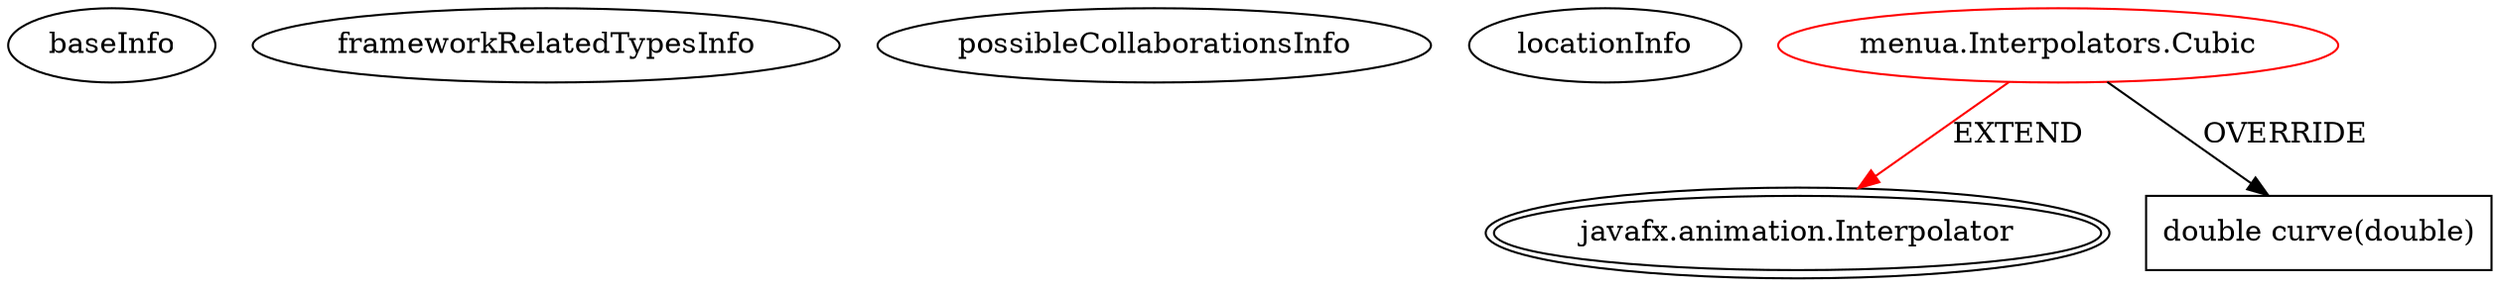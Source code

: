 digraph {
baseInfo[graphId=4180,category="extension_graph",isAnonymous=false,possibleRelation=false]
frameworkRelatedTypesInfo[0="javafx.animation.Interpolator"]
possibleCollaborationsInfo[]
locationInfo[projectName="simdimdim-MenuAnim",filePath="/simdimdim-MenuAnim/MenuAnim-master/src/menua/Interpolators.java",contextSignature="Cubic",graphId="4180"]
0[label="menua.Interpolators.Cubic",vertexType="ROOT_CLIENT_CLASS_DECLARATION",isFrameworkType=false,color=red]
1[label="javafx.animation.Interpolator",vertexType="FRAMEWORK_CLASS_TYPE",isFrameworkType=true,peripheries=2]
2[label="double curve(double)",vertexType="OVERRIDING_METHOD_DECLARATION",isFrameworkType=false,shape=box]
0->1[label="EXTEND",color=red]
0->2[label="OVERRIDE"]
}
